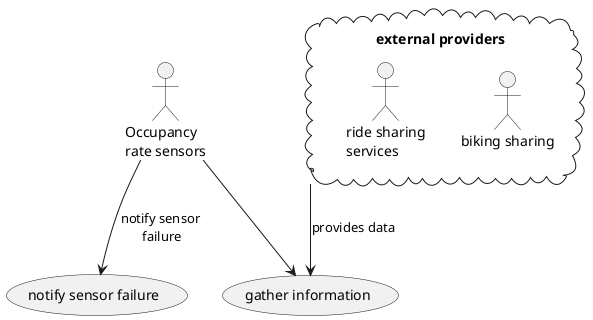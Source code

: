 @startuml gather data use case
cloud "external providers" as ex_pro {
    "biking sharing"
    "ride sharing\nservices"
}
"Occupancy\nrate sensors" as sensor

usecase "gather information" as gather_data
usecase "notify sensor failure" as fail_sensor

ex_pro --> gather_data: provides data

sensor --> gather_data
sensor --> fail_sensor: notify sensor\n failure



@enduml
